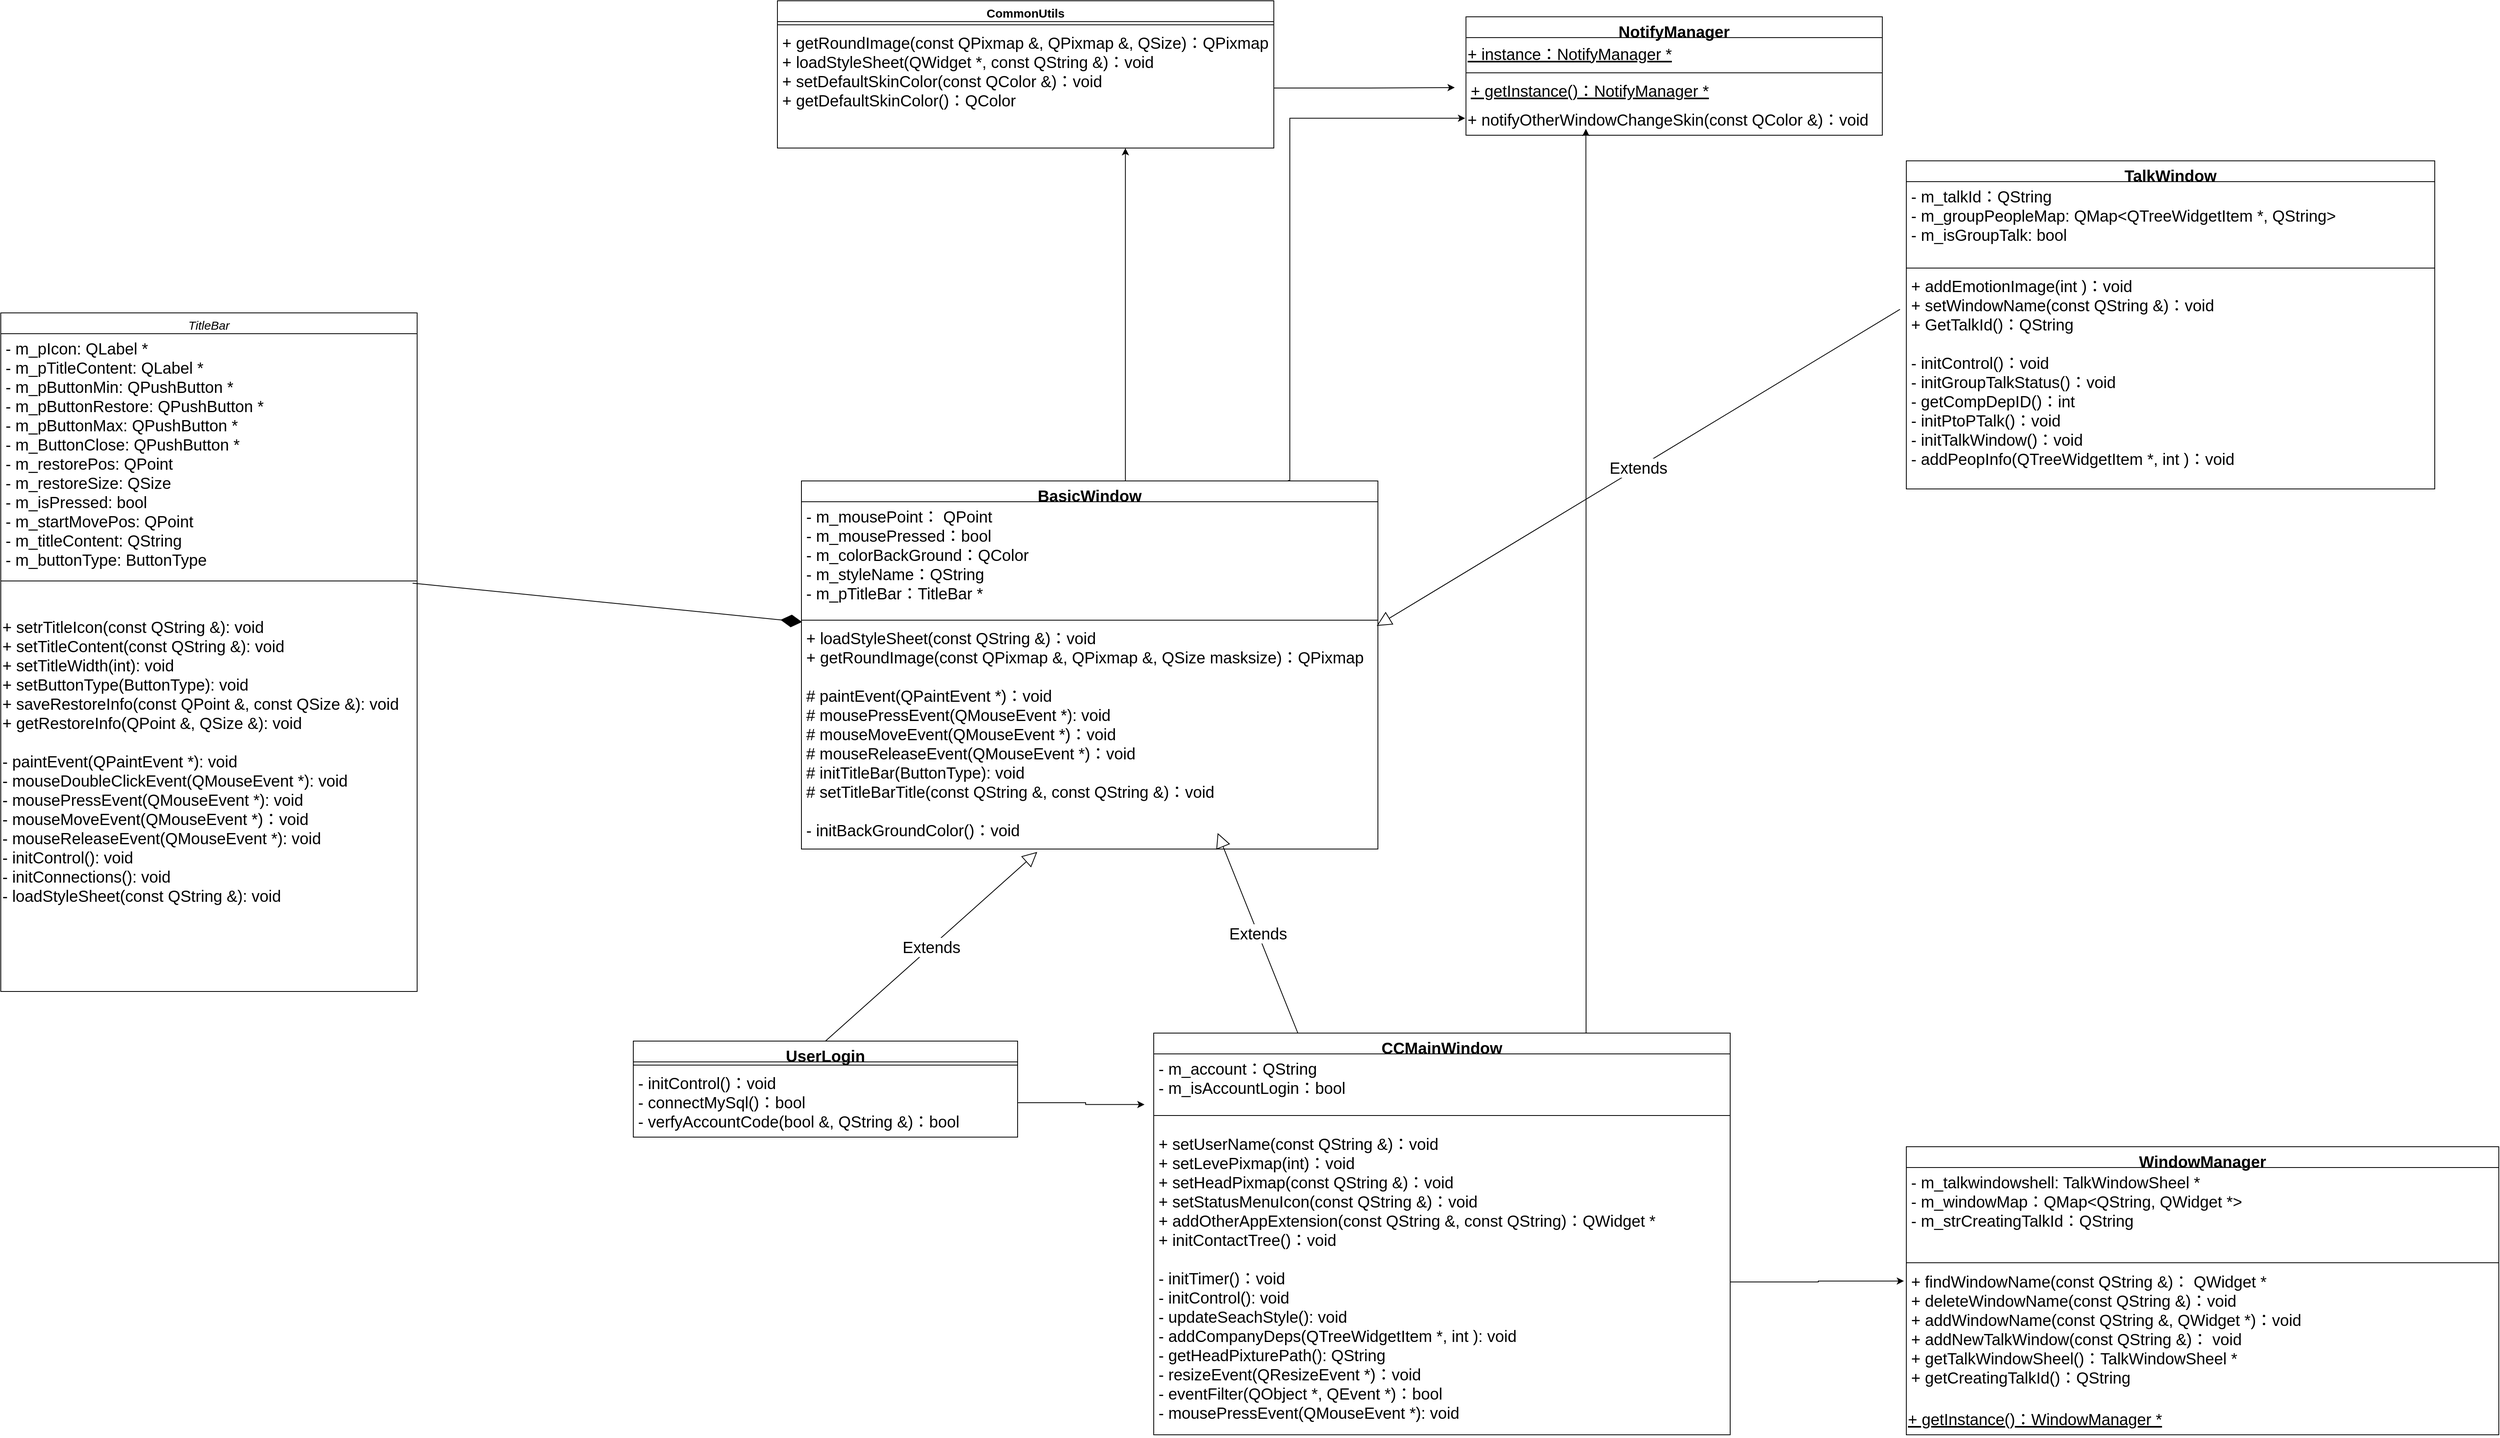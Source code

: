 <mxfile version="20.7.4" type="github">
  <diagram id="C5RBs43oDa-KdzZeNtuy" name="Page-1">
    <mxGraphModel dx="3473" dy="1957" grid="1" gridSize="10" guides="1" tooltips="1" connect="1" arrows="1" fold="1" page="1" pageScale="1" pageWidth="100000" pageHeight="100000" math="0" shadow="0">
      <root>
        <mxCell id="WIyWlLk6GJQsqaUBKTNV-0" />
        <mxCell id="WIyWlLk6GJQsqaUBKTNV-1" parent="WIyWlLk6GJQsqaUBKTNV-0" />
        <mxCell id="zkfFHV4jXpPFQw0GAbJ--0" value="TitleBar" style="swimlane;fontStyle=2;align=center;verticalAlign=top;childLayout=stackLayout;horizontal=1;startSize=26;horizontalStack=0;resizeParent=1;resizeLast=0;collapsible=1;marginBottom=0;rounded=0;shadow=0;strokeWidth=1;fontSize=15;" parent="WIyWlLk6GJQsqaUBKTNV-1" vertex="1">
          <mxGeometry x="100" y="560" width="520" height="848" as="geometry">
            <mxRectangle x="220" y="70" width="160" height="26" as="alternateBounds" />
          </mxGeometry>
        </mxCell>
        <mxCell id="zkfFHV4jXpPFQw0GAbJ--2" value="- m_pIcon: QLabel *&#xa;- m_pTitleContent: QLabel *&#xa;- m_pButtonMin: QPushButton *&#xa;- m_pButtonRestore: QPushButton *&#xa;- m_pButtonMax: QPushButton *&#xa;- m_ButtonClose: QPushButton *&#xa;- m_restorePos: QPoint&#xa;- m_restoreSize: QSize&#xa;- m_isPressed: bool&#xa;- m_startMovePos: QPoint&#xa;- m_titleContent: QString&#xa;- m_buttonType: ButtonType" style="text;align=left;verticalAlign=top;spacingLeft=4;spacingRight=4;overflow=hidden;rotatable=0;points=[[0,0.5],[1,0.5]];portConstraint=eastwest;rounded=0;shadow=0;html=0;fontSize=20;" parent="zkfFHV4jXpPFQw0GAbJ--0" vertex="1">
          <mxGeometry y="26" width="520" height="294" as="geometry" />
        </mxCell>
        <mxCell id="zkfFHV4jXpPFQw0GAbJ--4" value="" style="line;html=1;strokeWidth=1;align=left;verticalAlign=middle;spacingTop=-1;spacingLeft=3;spacingRight=3;rotatable=0;labelPosition=right;points=[];portConstraint=eastwest;" parent="zkfFHV4jXpPFQw0GAbJ--0" vertex="1">
          <mxGeometry y="320" width="520" height="30" as="geometry" />
        </mxCell>
        <mxCell id="FM1tGX0wUyBCF_gy3c6J-2" value="&lt;div style=&quot;font-size: 20px;&quot;&gt;&lt;br style=&quot;font-size: 20px;&quot;&gt;&lt;/div&gt;&lt;div style=&quot;font-size: 20px;&quot;&gt;&lt;span style=&quot;font-size: 20px;&quot;&gt;+ setrTitleIcon(const QString &amp;amp;): void&lt;/span&gt;&lt;/div&gt;&lt;div style=&quot;font-size: 20px;&quot;&gt;&lt;span style=&quot;font-size: 20px;&quot;&gt;+ setTitleContent(const QString &amp;amp;): void&lt;/span&gt;&lt;/div&gt;&lt;div style=&quot;font-size: 20px;&quot;&gt;&lt;span style=&quot;font-size: 20px;&quot;&gt;+ setTitleWidth(int): void&lt;/span&gt;&lt;/div&gt;&lt;div style=&quot;font-size: 20px;&quot;&gt;&lt;span style=&quot;font-size: 20px;&quot;&gt;+ setButtonType(ButtonType): void&lt;/span&gt;&lt;/div&gt;&lt;div style=&quot;font-size: 20px;&quot;&gt;&lt;span style=&quot;font-size: 20px;&quot;&gt;+ saveRestoreInfo(const QPoint &amp;amp;, const QSize &amp;amp;): void&lt;/span&gt;&lt;/div&gt;&lt;div style=&quot;font-size: 20px;&quot;&gt;&lt;span style=&quot;font-size: 20px;&quot;&gt;+ getRestoreInfo(QPoint &amp;amp;, QSize &amp;amp;): void&lt;/span&gt;&lt;/div&gt;&lt;div style=&quot;font-size: 20px;&quot;&gt;&lt;br style=&quot;font-size: 20px;&quot;&gt;&lt;/div&gt;&lt;div style=&quot;font-size: 20px;&quot;&gt;&lt;span style=&quot;font-size: 20px;&quot;&gt;&lt;div style=&quot;font-size: 20px;&quot;&gt;- paintEvent(QPaintEvent *): void&lt;/div&gt;&lt;div style=&quot;font-size: 20px;&quot;&gt;- mouseDoubleClickEvent(QMouseEvent *): void&lt;/div&gt;&lt;div style=&quot;font-size: 20px;&quot;&gt;- mousePressEvent(QMouseEvent *): void&lt;/div&gt;&lt;div style=&quot;font-size: 20px;&quot;&gt;- mouseMoveEvent(QMouseEvent *)：void&lt;/div&gt;&lt;div style=&quot;font-size: 20px;&quot;&gt;- mouseReleaseEvent(QMouseEvent *): void&lt;/div&gt;&lt;div style=&quot;font-size: 20px;&quot;&gt;- initControl(): void&lt;/div&gt;&lt;div style=&quot;font-size: 20px;&quot;&gt;- initConnections(): void&lt;/div&gt;&lt;div style=&quot;font-size: 20px;&quot;&gt;- loadStyleSheet(const QString &amp;amp;): void&lt;/div&gt;&lt;div style=&quot;font-size: 20px;&quot;&gt;&lt;br&gt;&lt;/div&gt;&lt;/span&gt;&lt;/div&gt;" style="text;html=1;align=left;verticalAlign=middle;resizable=0;points=[];autosize=1;strokeColor=none;fillColor=none;fontSize=20;" parent="zkfFHV4jXpPFQw0GAbJ--0" vertex="1">
          <mxGeometry y="350" width="520" height="420" as="geometry" />
        </mxCell>
        <mxCell id="-mWvOrnuQrW1X3age0rV-4" value="CommonUtils" style="swimlane;fontStyle=1;align=center;verticalAlign=top;childLayout=stackLayout;horizontal=1;startSize=26;horizontalStack=0;resizeParent=1;resizeParentMax=0;resizeLast=0;collapsible=1;marginBottom=0;fontSize=15;" vertex="1" parent="WIyWlLk6GJQsqaUBKTNV-1">
          <mxGeometry x="1070" y="170" width="620" height="184" as="geometry" />
        </mxCell>
        <mxCell id="-mWvOrnuQrW1X3age0rV-6" value="" style="line;strokeWidth=1;fillColor=none;align=left;verticalAlign=middle;spacingTop=-1;spacingLeft=3;spacingRight=3;rotatable=0;labelPosition=right;points=[];portConstraint=eastwest;strokeColor=inherit;fontSize=15;" vertex="1" parent="-mWvOrnuQrW1X3age0rV-4">
          <mxGeometry y="26" width="620" height="8" as="geometry" />
        </mxCell>
        <mxCell id="-mWvOrnuQrW1X3age0rV-7" value="+ getRoundImage(const QPixmap &amp;, QPixmap &amp;, QSize)：QPixmap &#xa;+ loadStyleSheet(QWidget *, const QString &amp;)：void &#xa;+ setDefaultSkinColor(const QColor &amp;)：void &#xa;+ getDefaultSkinColor()：QColor &#xa;" style="text;strokeColor=none;fillColor=none;align=left;verticalAlign=top;spacingLeft=4;spacingRight=4;overflow=hidden;rotatable=0;points=[[0,0.5],[1,0.5]];portConstraint=eastwest;fontSize=20;" vertex="1" parent="-mWvOrnuQrW1X3age0rV-4">
          <mxGeometry y="34" width="620" height="150" as="geometry" />
        </mxCell>
        <mxCell id="-mWvOrnuQrW1X3age0rV-10" value="" style="endArrow=diamondThin;endFill=1;endSize=24;html=1;rounded=0;fontSize=15;entryX=0.001;entryY=-0.006;entryDx=0;entryDy=0;entryPerimeter=0;exitX=0.989;exitY=0.59;exitDx=0;exitDy=0;exitPerimeter=0;" edge="1" parent="WIyWlLk6GJQsqaUBKTNV-1" source="zkfFHV4jXpPFQw0GAbJ--4" target="-mWvOrnuQrW1X3age0rV-15">
          <mxGeometry width="160" relative="1" as="geometry">
            <mxPoint x="900" y="930" as="sourcePoint" />
            <mxPoint x="1162.71" y="1129.432" as="targetPoint" />
          </mxGeometry>
        </mxCell>
        <mxCell id="-mWvOrnuQrW1X3age0rV-25" style="edgeStyle=orthogonalEdgeStyle;rounded=0;orthogonalLoop=1;jettySize=auto;html=1;exitX=0.164;exitY=0.015;exitDx=0;exitDy=0;entryX=0.701;entryY=1.001;entryDx=0;entryDy=0;entryPerimeter=0;fontSize=20;exitPerimeter=0;" edge="1" parent="WIyWlLk6GJQsqaUBKTNV-1" source="-mWvOrnuQrW1X3age0rV-12" target="-mWvOrnuQrW1X3age0rV-7">
          <mxGeometry relative="1" as="geometry">
            <Array as="points">
              <mxPoint x="1238" y="770" />
              <mxPoint x="1235" y="770" />
            </Array>
          </mxGeometry>
        </mxCell>
        <mxCell id="-mWvOrnuQrW1X3age0rV-46" style="edgeStyle=orthogonalEdgeStyle;rounded=0;orthogonalLoop=1;jettySize=auto;html=1;exitX=0.844;exitY=-0.001;exitDx=0;exitDy=0;entryX=-0.002;entryY=0.47;entryDx=0;entryDy=0;entryPerimeter=0;fontSize=20;exitPerimeter=0;" edge="1" parent="WIyWlLk6GJQsqaUBKTNV-1" source="-mWvOrnuQrW1X3age0rV-12" target="-mWvOrnuQrW1X3age0rV-20">
          <mxGeometry relative="1" as="geometry">
            <Array as="points">
              <mxPoint x="1710" y="770" />
              <mxPoint x="1710" y="317" />
            </Array>
          </mxGeometry>
        </mxCell>
        <mxCell id="-mWvOrnuQrW1X3age0rV-12" value="BasicWindow" style="swimlane;fontStyle=1;align=center;verticalAlign=top;childLayout=stackLayout;horizontal=1;startSize=26;horizontalStack=0;resizeParent=1;resizeParentMax=0;resizeLast=0;collapsible=1;marginBottom=0;fontSize=20;" vertex="1" parent="WIyWlLk6GJQsqaUBKTNV-1">
          <mxGeometry x="1100" y="770" width="720" height="460" as="geometry" />
        </mxCell>
        <mxCell id="-mWvOrnuQrW1X3age0rV-13" value="- m_mousePoint： QPoint&#xa;- m_mousePressed：bool&#xa;- m_colorBackGround：QColor&#xa;- m_styleName：QString &#xa;- m_pTitleBar：TitleBar *&#xa;" style="text;strokeColor=none;fillColor=none;align=left;verticalAlign=top;spacingLeft=4;spacingRight=4;overflow=hidden;rotatable=0;points=[[0,0.5],[1,0.5]];portConstraint=eastwest;fontSize=20;" vertex="1" parent="-mWvOrnuQrW1X3age0rV-12">
          <mxGeometry y="26" width="720" height="144" as="geometry" />
        </mxCell>
        <mxCell id="-mWvOrnuQrW1X3age0rV-14" value="" style="line;strokeWidth=1;fillColor=none;align=left;verticalAlign=middle;spacingTop=-1;spacingLeft=3;spacingRight=3;rotatable=0;labelPosition=right;points=[];portConstraint=eastwest;strokeColor=inherit;fontSize=20;" vertex="1" parent="-mWvOrnuQrW1X3age0rV-12">
          <mxGeometry y="170" width="720" height="8" as="geometry" />
        </mxCell>
        <mxCell id="-mWvOrnuQrW1X3age0rV-15" value="+ loadStyleSheet(const QString &amp;)：void &#xa;+ getRoundImage(const QPixmap &amp;, QPixmap &amp;, QSize masksize)：QPixmap&#xa;&#xa;# paintEvent(QPaintEvent *)：void&#xa;# mousePressEvent(QMouseEvent *): void&#xa;# mouseMoveEvent(QMouseEvent *)：void&#xa;# mouseReleaseEvent(QMouseEvent *)：void&#xa;# initTitleBar(ButtonType): void &#xa;# setTitleBarTitle(const QString &amp;, const QString &amp;)：void &#xa;&#xa;- initBackGroundColor()：void" style="text;strokeColor=none;fillColor=none;align=left;verticalAlign=top;spacingLeft=4;spacingRight=4;overflow=hidden;rotatable=0;points=[[0,0.5],[1,0.5]];portConstraint=eastwest;fontSize=20;" vertex="1" parent="-mWvOrnuQrW1X3age0rV-12">
          <mxGeometry y="178" width="720" height="282" as="geometry" />
        </mxCell>
        <mxCell id="-mWvOrnuQrW1X3age0rV-16" value="NotifyManager" style="swimlane;fontStyle=1;align=center;verticalAlign=top;childLayout=stackLayout;horizontal=1;startSize=26;horizontalStack=0;resizeParent=1;resizeParentMax=0;resizeLast=0;collapsible=1;marginBottom=0;fontSize=20;" vertex="1" parent="WIyWlLk6GJQsqaUBKTNV-1">
          <mxGeometry x="1930" y="190" width="520" height="148" as="geometry" />
        </mxCell>
        <mxCell id="-mWvOrnuQrW1X3age0rV-21" value="+ instance：NotifyManager *" style="text;html=1;align=left;verticalAlign=middle;resizable=0;points=[];autosize=1;strokeColor=none;fillColor=none;fontSize=20;fontStyle=4" vertex="1" parent="-mWvOrnuQrW1X3age0rV-16">
          <mxGeometry y="26" width="520" height="40" as="geometry" />
        </mxCell>
        <mxCell id="-mWvOrnuQrW1X3age0rV-18" value="" style="line;strokeWidth=1;fillColor=none;align=left;verticalAlign=middle;spacingTop=-1;spacingLeft=3;spacingRight=3;rotatable=0;labelPosition=right;points=[];portConstraint=eastwest;strokeColor=inherit;fontSize=20;" vertex="1" parent="-mWvOrnuQrW1X3age0rV-16">
          <mxGeometry y="66" width="520" height="8" as="geometry" />
        </mxCell>
        <mxCell id="-mWvOrnuQrW1X3age0rV-17" value="+ getInstance()：NotifyManager *" style="text;strokeColor=none;fillColor=none;align=left;verticalAlign=top;spacingLeft=4;spacingRight=4;overflow=hidden;rotatable=0;points=[[0,0.5],[1,0.5]];portConstraint=eastwest;fontSize=20;fontStyle=4" vertex="1" parent="-mWvOrnuQrW1X3age0rV-16">
          <mxGeometry y="74" width="520" height="34" as="geometry" />
        </mxCell>
        <mxCell id="-mWvOrnuQrW1X3age0rV-20" value="+ notifyOtherWindowChangeSkin(const QColor &amp;amp;)：void&amp;nbsp;" style="text;html=1;align=left;verticalAlign=middle;resizable=0;points=[];autosize=1;strokeColor=none;fillColor=none;fontSize=20;" vertex="1" parent="-mWvOrnuQrW1X3age0rV-16">
          <mxGeometry y="108" width="520" height="40" as="geometry" />
        </mxCell>
        <mxCell id="-mWvOrnuQrW1X3age0rV-28" value="UserLogin" style="swimlane;fontStyle=1;align=center;verticalAlign=top;childLayout=stackLayout;horizontal=1;startSize=26;horizontalStack=0;resizeParent=1;resizeParentMax=0;resizeLast=0;collapsible=1;marginBottom=0;fontSize=20;" vertex="1" parent="WIyWlLk6GJQsqaUBKTNV-1">
          <mxGeometry x="890" y="1470" width="480" height="120" as="geometry" />
        </mxCell>
        <mxCell id="-mWvOrnuQrW1X3age0rV-30" value="" style="line;strokeWidth=1;fillColor=none;align=left;verticalAlign=middle;spacingTop=-1;spacingLeft=3;spacingRight=3;rotatable=0;labelPosition=right;points=[];portConstraint=eastwest;strokeColor=inherit;fontSize=20;" vertex="1" parent="-mWvOrnuQrW1X3age0rV-28">
          <mxGeometry y="26" width="480" height="8" as="geometry" />
        </mxCell>
        <mxCell id="-mWvOrnuQrW1X3age0rV-31" value="- initControl()：void &#xa;- connectMySql()：bool &#xa;- verfyAccountCode(bool &amp;, QString &amp;)：bool &#xa;" style="text;strokeColor=none;fillColor=none;align=left;verticalAlign=top;spacingLeft=4;spacingRight=4;overflow=hidden;rotatable=0;points=[[0,0.5],[1,0.5]];portConstraint=eastwest;fontSize=20;" vertex="1" parent="-mWvOrnuQrW1X3age0rV-28">
          <mxGeometry y="34" width="480" height="86" as="geometry" />
        </mxCell>
        <mxCell id="-mWvOrnuQrW1X3age0rV-32" value="Extends" style="endArrow=block;endSize=16;endFill=0;html=1;rounded=0;fontSize=20;entryX=0.409;entryY=1.013;entryDx=0;entryDy=0;entryPerimeter=0;exitX=0.5;exitY=0;exitDx=0;exitDy=0;" edge="1" parent="WIyWlLk6GJQsqaUBKTNV-1" source="-mWvOrnuQrW1X3age0rV-28" target="-mWvOrnuQrW1X3age0rV-15">
          <mxGeometry width="160" relative="1" as="geometry">
            <mxPoint x="1270" y="1290" as="sourcePoint" />
            <mxPoint x="1430" y="1290" as="targetPoint" />
          </mxGeometry>
        </mxCell>
        <mxCell id="-mWvOrnuQrW1X3age0rV-47" style="edgeStyle=orthogonalEdgeStyle;rounded=0;orthogonalLoop=1;jettySize=auto;html=1;exitX=0.75;exitY=0;exitDx=0;exitDy=0;entryX=0.288;entryY=0.8;entryDx=0;entryDy=0;entryPerimeter=0;fontSize=20;" edge="1" parent="WIyWlLk6GJQsqaUBKTNV-1" source="-mWvOrnuQrW1X3age0rV-33" target="-mWvOrnuQrW1X3age0rV-20">
          <mxGeometry relative="1" as="geometry" />
        </mxCell>
        <mxCell id="-mWvOrnuQrW1X3age0rV-33" value="CCMainWindow" style="swimlane;fontStyle=1;align=center;verticalAlign=top;childLayout=stackLayout;horizontal=1;startSize=26;horizontalStack=0;resizeParent=1;resizeParentMax=0;resizeLast=0;collapsible=1;marginBottom=0;fontSize=20;" vertex="1" parent="WIyWlLk6GJQsqaUBKTNV-1">
          <mxGeometry x="1540" y="1460" width="720" height="502" as="geometry" />
        </mxCell>
        <mxCell id="-mWvOrnuQrW1X3age0rV-34" value="- m_account：QString &#xa;- m_isAccountLogin：bool " style="text;strokeColor=none;fillColor=none;align=left;verticalAlign=top;spacingLeft=4;spacingRight=4;overflow=hidden;rotatable=0;points=[[0,0.5],[1,0.5]];portConstraint=eastwest;fontSize=20;" vertex="1" parent="-mWvOrnuQrW1X3age0rV-33">
          <mxGeometry y="26" width="720" height="60" as="geometry" />
        </mxCell>
        <mxCell id="-mWvOrnuQrW1X3age0rV-35" value="" style="line;strokeWidth=1;fillColor=none;align=left;verticalAlign=middle;spacingTop=-1;spacingLeft=3;spacingRight=3;rotatable=0;labelPosition=right;points=[];portConstraint=eastwest;strokeColor=inherit;fontSize=20;" vertex="1" parent="-mWvOrnuQrW1X3age0rV-33">
          <mxGeometry y="86" width="720" height="34" as="geometry" />
        </mxCell>
        <mxCell id="-mWvOrnuQrW1X3age0rV-36" value="+ setUserName(const QString &amp;)：void &#xa;+ setLevePixmap(int)：void&#xa;+ setHeadPixmap(const QString &amp;)：void		&#xa;+ setStatusMenuIcon(const QString &amp;)：void&#xa;+ addOtherAppExtension(const QString &amp;, const QString)：QWidget *&#xa;+ initContactTree()：void&#xa;&#xa;- initTimer()：void&#xa;- initControl(): void&#xa;- updateSeachStyle(): void&#xa;- addCompanyDeps(QTreeWidgetItem *, int ): void&#xa;- getHeadPixturePath(): QString&#xa;- resizeEvent(QResizeEvent *)：void&#xa;- eventFilter(QObject *, QEvent *)：bool&#xa;	- mousePressEvent(QMouseEvent *): void" style="text;strokeColor=none;fillColor=none;align=left;verticalAlign=top;spacingLeft=4;spacingRight=4;overflow=hidden;rotatable=0;points=[[0,0.5],[1,0.5]];portConstraint=eastwest;fontSize=20;" vertex="1" parent="-mWvOrnuQrW1X3age0rV-33">
          <mxGeometry y="120" width="720" height="382" as="geometry" />
        </mxCell>
        <mxCell id="-mWvOrnuQrW1X3age0rV-37" value="Extends" style="endArrow=block;endSize=16;endFill=0;html=1;rounded=0;fontSize=20;entryX=0.722;entryY=0.929;entryDx=0;entryDy=0;entryPerimeter=0;exitX=0.25;exitY=0;exitDx=0;exitDy=0;" edge="1" parent="WIyWlLk6GJQsqaUBKTNV-1" source="-mWvOrnuQrW1X3age0rV-33" target="-mWvOrnuQrW1X3age0rV-15">
          <mxGeometry width="160" relative="1" as="geometry">
            <mxPoint x="1630" y="1340" as="sourcePoint" />
            <mxPoint x="1790" y="1340" as="targetPoint" />
          </mxGeometry>
        </mxCell>
        <mxCell id="-mWvOrnuQrW1X3age0rV-40" style="edgeStyle=orthogonalEdgeStyle;rounded=0;orthogonalLoop=1;jettySize=auto;html=1;exitX=1;exitY=0.5;exitDx=0;exitDy=0;entryX=-0.016;entryY=1.055;entryDx=0;entryDy=0;entryPerimeter=0;fontSize=20;" edge="1" parent="WIyWlLk6GJQsqaUBKTNV-1" source="-mWvOrnuQrW1X3age0rV-31" target="-mWvOrnuQrW1X3age0rV-34">
          <mxGeometry relative="1" as="geometry" />
        </mxCell>
        <mxCell id="-mWvOrnuQrW1X3age0rV-45" style="edgeStyle=orthogonalEdgeStyle;rounded=0;orthogonalLoop=1;jettySize=auto;html=1;exitX=1;exitY=0.5;exitDx=0;exitDy=0;entryX=-0.027;entryY=0.424;entryDx=0;entryDy=0;entryPerimeter=0;fontSize=20;" edge="1" parent="WIyWlLk6GJQsqaUBKTNV-1" source="-mWvOrnuQrW1X3age0rV-7" target="-mWvOrnuQrW1X3age0rV-17">
          <mxGeometry relative="1" as="geometry" />
        </mxCell>
        <mxCell id="-mWvOrnuQrW1X3age0rV-48" value="WindowManager" style="swimlane;fontStyle=1;align=center;verticalAlign=top;childLayout=stackLayout;horizontal=1;startSize=26;horizontalStack=0;resizeParent=1;resizeParentMax=0;resizeLast=0;collapsible=1;marginBottom=0;fontSize=20;" vertex="1" parent="WIyWlLk6GJQsqaUBKTNV-1">
          <mxGeometry x="2480" y="1602" width="740" height="360" as="geometry" />
        </mxCell>
        <mxCell id="-mWvOrnuQrW1X3age0rV-49" value="- m_talkwindowshell: TalkWindowSheel *&#xa;- m_windowMap：QMap&lt;QString, QWidget *&gt;&#xa;- m_strCreatingTalkId：QString" style="text;strokeColor=none;fillColor=none;align=left;verticalAlign=top;spacingLeft=4;spacingRight=4;overflow=hidden;rotatable=0;points=[[0,0.5],[1,0.5]];portConstraint=eastwest;fontSize=20;" vertex="1" parent="-mWvOrnuQrW1X3age0rV-48">
          <mxGeometry y="26" width="740" height="114" as="geometry" />
        </mxCell>
        <mxCell id="-mWvOrnuQrW1X3age0rV-50" value="" style="line;strokeWidth=1;fillColor=none;align=left;verticalAlign=middle;spacingTop=-1;spacingLeft=3;spacingRight=3;rotatable=0;labelPosition=right;points=[];portConstraint=eastwest;strokeColor=inherit;fontSize=20;" vertex="1" parent="-mWvOrnuQrW1X3age0rV-48">
          <mxGeometry y="140" width="740" height="10" as="geometry" />
        </mxCell>
        <mxCell id="-mWvOrnuQrW1X3age0rV-51" value="+ findWindowName(const QString &amp;)： QWidget *&#xa;+ deleteWindowName(const QString &amp;)：void &#xa;+ addWindowName(const QString &amp;, QWidget *)：void &#xa;+ addNewTalkWindow(const QString &amp;)： void &#xa;+ getTalkWindowSheel()：TalkWindowSheel *&#xa;+ getCreatingTalkId()：QString " style="text;strokeColor=none;fillColor=none;align=left;verticalAlign=top;spacingLeft=4;spacingRight=4;overflow=hidden;rotatable=0;points=[[0,0.5],[1,0.5]];portConstraint=eastwest;fontSize=20;" vertex="1" parent="-mWvOrnuQrW1X3age0rV-48">
          <mxGeometry y="150" width="740" height="170" as="geometry" />
        </mxCell>
        <mxCell id="-mWvOrnuQrW1X3age0rV-52" value="&lt;u&gt;&lt;span style=&quot;&quot;&gt;+ getInstance()：&lt;/span&gt;&lt;span style=&quot;&quot;&gt;WindowManager *&lt;/span&gt;&lt;/u&gt;" style="text;html=1;align=left;verticalAlign=middle;resizable=0;points=[];autosize=1;strokeColor=none;fillColor=none;fontSize=20;" vertex="1" parent="-mWvOrnuQrW1X3age0rV-48">
          <mxGeometry y="320" width="740" height="40" as="geometry" />
        </mxCell>
        <mxCell id="-mWvOrnuQrW1X3age0rV-53" style="edgeStyle=orthogonalEdgeStyle;rounded=0;orthogonalLoop=1;jettySize=auto;html=1;exitX=1;exitY=0.5;exitDx=0;exitDy=0;entryX=-0.004;entryY=0.105;entryDx=0;entryDy=0;entryPerimeter=0;fontSize=20;" edge="1" parent="WIyWlLk6GJQsqaUBKTNV-1" source="-mWvOrnuQrW1X3age0rV-36" target="-mWvOrnuQrW1X3age0rV-51">
          <mxGeometry relative="1" as="geometry" />
        </mxCell>
        <mxCell id="-mWvOrnuQrW1X3age0rV-54" value="TalkWindow" style="swimlane;fontStyle=1;align=center;verticalAlign=top;childLayout=stackLayout;horizontal=1;startSize=26;horizontalStack=0;resizeParent=1;resizeParentMax=0;resizeLast=0;collapsible=1;marginBottom=0;fontSize=20;" vertex="1" parent="WIyWlLk6GJQsqaUBKTNV-1">
          <mxGeometry x="2480" y="370" width="660" height="410" as="geometry" />
        </mxCell>
        <mxCell id="-mWvOrnuQrW1X3age0rV-55" value="- m_talkId：QString&#xa;- m_groupPeopleMap: QMap&lt;QTreeWidgetItem *, QString&gt;&#xa;- m_isGroupTalk: bool " style="text;strokeColor=none;fillColor=none;align=left;verticalAlign=top;spacingLeft=4;spacingRight=4;overflow=hidden;rotatable=0;points=[[0,0.5],[1,0.5]];portConstraint=eastwest;fontSize=20;" vertex="1" parent="-mWvOrnuQrW1X3age0rV-54">
          <mxGeometry y="26" width="660" height="104" as="geometry" />
        </mxCell>
        <mxCell id="-mWvOrnuQrW1X3age0rV-56" value="" style="line;strokeWidth=1;fillColor=none;align=left;verticalAlign=middle;spacingTop=-1;spacingLeft=3;spacingRight=3;rotatable=0;labelPosition=right;points=[];portConstraint=eastwest;strokeColor=inherit;fontSize=20;" vertex="1" parent="-mWvOrnuQrW1X3age0rV-54">
          <mxGeometry y="130" width="660" height="8" as="geometry" />
        </mxCell>
        <mxCell id="-mWvOrnuQrW1X3age0rV-57" value="+ addEmotionImage(int )：void &#xa;+ setWindowName(const QString &amp;)：void &#xa;+ GetTalkId()：QString &#xa;&#xa;- initControl()：void &#xa;- initGroupTalkStatus()：void &#xa;- getCompDepID()：int &#xa;- initPtoPTalk()：void &#xa;- initTalkWindow()：void &#xa;- addPeopInfo(QTreeWidgetItem *, int )：void " style="text;strokeColor=none;fillColor=none;align=left;verticalAlign=top;spacingLeft=4;spacingRight=4;overflow=hidden;rotatable=0;points=[[0,0.5],[1,0.5]];portConstraint=eastwest;fontSize=20;" vertex="1" parent="-mWvOrnuQrW1X3age0rV-54">
          <mxGeometry y="138" width="660" height="272" as="geometry" />
        </mxCell>
        <mxCell id="-mWvOrnuQrW1X3age0rV-58" value="Extends" style="endArrow=block;endSize=16;endFill=0;html=1;rounded=0;fontSize=20;entryX=0.998;entryY=0.011;entryDx=0;entryDy=0;entryPerimeter=0;exitX=-0.012;exitY=0.175;exitDx=0;exitDy=0;exitPerimeter=0;" edge="1" parent="WIyWlLk6GJQsqaUBKTNV-1" source="-mWvOrnuQrW1X3age0rV-57" target="-mWvOrnuQrW1X3age0rV-15">
          <mxGeometry width="160" relative="1" as="geometry">
            <mxPoint x="2210" y="660" as="sourcePoint" />
            <mxPoint x="2370" y="660" as="targetPoint" />
          </mxGeometry>
        </mxCell>
      </root>
    </mxGraphModel>
  </diagram>
</mxfile>
